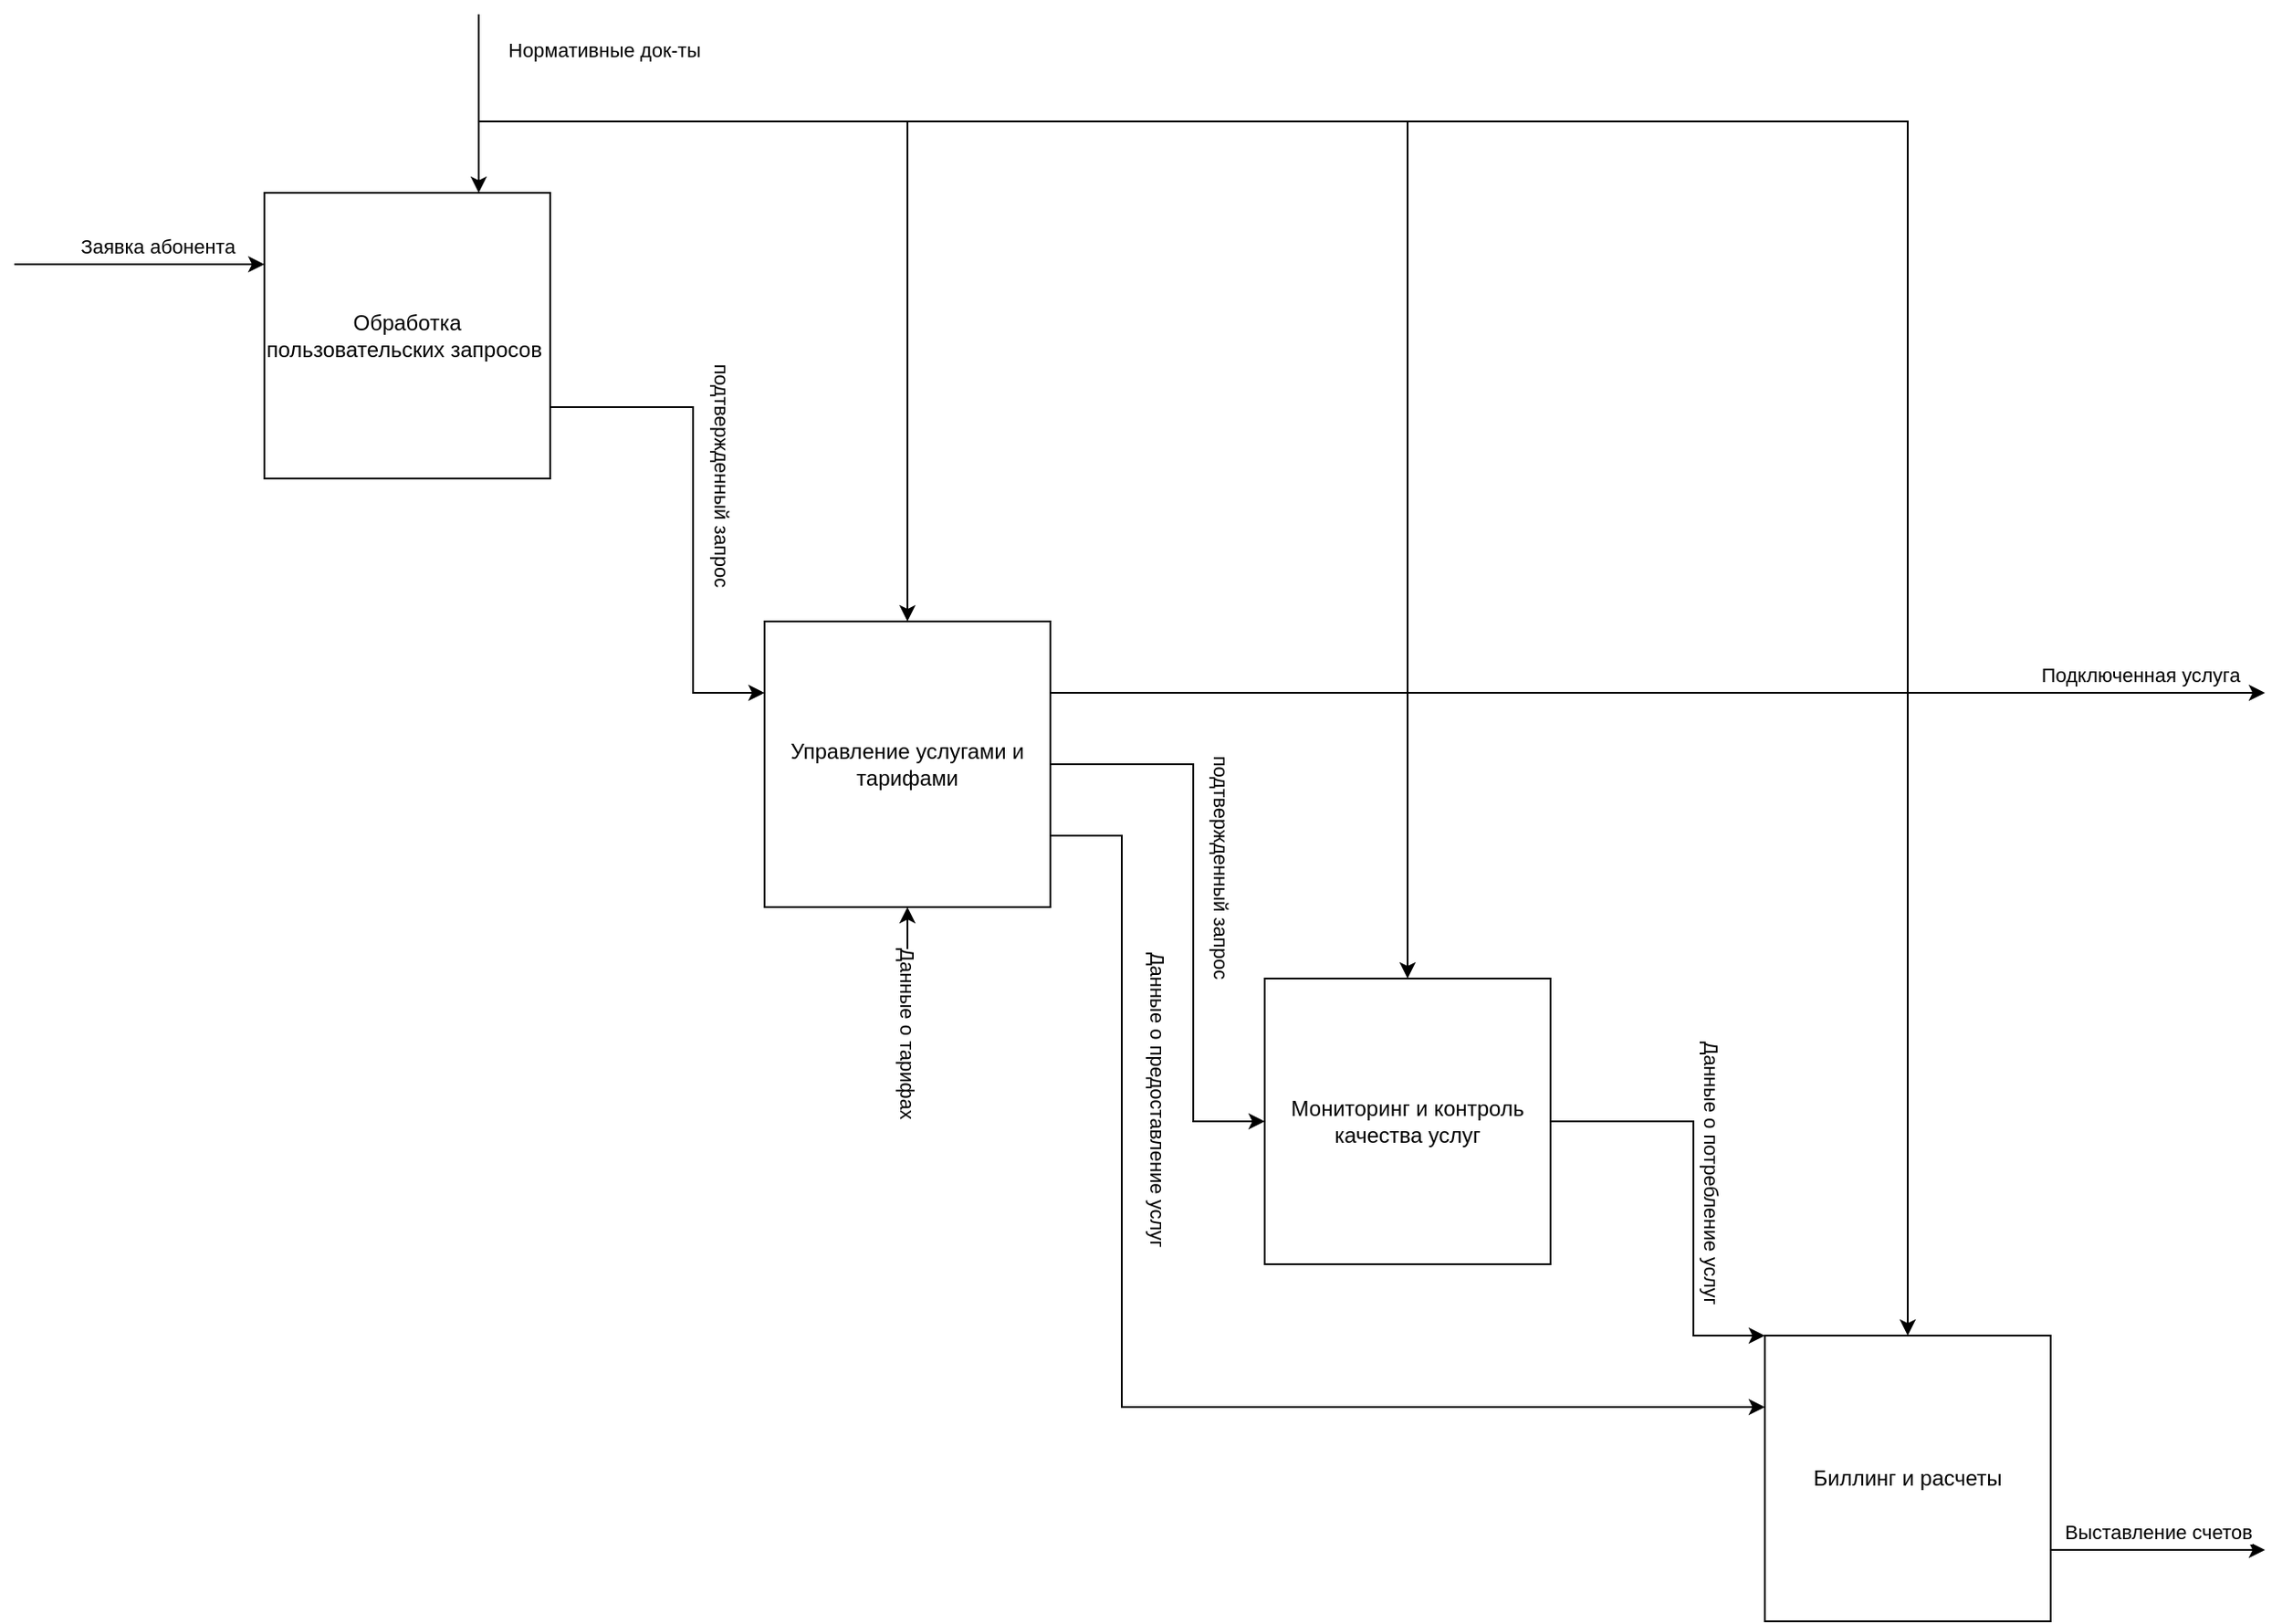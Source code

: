 <mxfile version="27.0.3">
  <diagram name="Страница — 1" id="MvSdMeWJG2DtJyz9JSFU">
    <mxGraphModel dx="720" dy="793" grid="1" gridSize="10" guides="1" tooltips="1" connect="1" arrows="1" fold="1" page="1" pageScale="1" pageWidth="827" pageHeight="1169" math="0" shadow="0">
      <root>
        <mxCell id="0" />
        <mxCell id="1" parent="0" />
        <mxCell id="gJK0XPvTsT3H99cA7qqP-1" value="Обработка пользовательских запросов&amp;nbsp;" style="whiteSpace=wrap;html=1;aspect=fixed;" parent="1" vertex="1">
          <mxGeometry x="160" y="160" width="160" height="160" as="geometry" />
        </mxCell>
        <mxCell id="gfpK-9tdHhgUdXPEB8wI-2" style="edgeStyle=orthogonalEdgeStyle;rounded=0;orthogonalLoop=1;jettySize=auto;html=1;exitX=1;exitY=0.25;exitDx=0;exitDy=0;" edge="1" parent="1" source="gJK0XPvTsT3H99cA7qqP-2">
          <mxGeometry relative="1" as="geometry">
            <mxPoint x="1280" y="440" as="targetPoint" />
          </mxGeometry>
        </mxCell>
        <mxCell id="gfpK-9tdHhgUdXPEB8wI-3" value="Подключенная услуга" style="edgeLabel;html=1;align=center;verticalAlign=middle;resizable=0;points=[];" vertex="1" connectable="0" parent="gfpK-9tdHhgUdXPEB8wI-2">
          <mxGeometry x="0.741" relative="1" as="geometry">
            <mxPoint x="18" y="-10" as="offset" />
          </mxGeometry>
        </mxCell>
        <mxCell id="gJK0XPvTsT3H99cA7qqP-2" value="Управление услугами и тарифами" style="whiteSpace=wrap;html=1;aspect=fixed;" parent="1" vertex="1">
          <mxGeometry x="440" y="400" width="160" height="160" as="geometry" />
        </mxCell>
        <mxCell id="NioCOm3TTgTSaaTfJ0C6-2" value="" style="edgeStyle=orthogonalEdgeStyle;rounded=0;orthogonalLoop=1;jettySize=auto;html=1;entryX=0;entryY=0;entryDx=0;entryDy=0;" parent="1" source="gJK0XPvTsT3H99cA7qqP-3" target="NioCOm3TTgTSaaTfJ0C6-1" edge="1">
          <mxGeometry relative="1" as="geometry">
            <Array as="points">
              <mxPoint x="960" y="680" />
              <mxPoint x="960" y="800" />
            </Array>
          </mxGeometry>
        </mxCell>
        <mxCell id="NioCOm3TTgTSaaTfJ0C6-4" value="Данные о потребление услуг" style="edgeLabel;html=1;align=center;verticalAlign=middle;resizable=0;points=[];rotation=90;" parent="NioCOm3TTgTSaaTfJ0C6-2" vertex="1" connectable="0">
          <mxGeometry x="-0.1" y="-1" relative="1" as="geometry">
            <mxPoint x="11" as="offset" />
          </mxGeometry>
        </mxCell>
        <mxCell id="gJK0XPvTsT3H99cA7qqP-3" value="Мониторинг и контроль качества услуг" style="whiteSpace=wrap;html=1;aspect=fixed;" parent="1" vertex="1">
          <mxGeometry x="720" y="600" width="160" height="160" as="geometry" />
        </mxCell>
        <mxCell id="gJK0XPvTsT3H99cA7qqP-4" value="Заявка абонента" style="endArrow=classic;html=1;rounded=0;entryX=0;entryY=0.25;entryDx=0;entryDy=0;" parent="1" target="gJK0XPvTsT3H99cA7qqP-1" edge="1">
          <mxGeometry x="0.143" y="10" width="50" height="50" relative="1" as="geometry">
            <mxPoint x="20" y="200" as="sourcePoint" />
            <mxPoint x="430" y="370" as="targetPoint" />
            <mxPoint as="offset" />
          </mxGeometry>
        </mxCell>
        <mxCell id="gJK0XPvTsT3H99cA7qqP-8" value="" style="endArrow=classic;html=1;rounded=0;entryX=0.75;entryY=0;entryDx=0;entryDy=0;" parent="1" target="gJK0XPvTsT3H99cA7qqP-1" edge="1">
          <mxGeometry width="50" height="50" relative="1" as="geometry">
            <mxPoint x="280" y="60" as="sourcePoint" />
            <mxPoint x="430" y="370" as="targetPoint" />
          </mxGeometry>
        </mxCell>
        <mxCell id="gJK0XPvTsT3H99cA7qqP-11" value="Нормативные док-ты" style="edgeLabel;html=1;align=center;verticalAlign=middle;resizable=0;points=[];rotation=0;" parent="gJK0XPvTsT3H99cA7qqP-8" vertex="1" connectable="0">
          <mxGeometry x="-0.54" y="1" relative="1" as="geometry">
            <mxPoint x="69" y="-3" as="offset" />
          </mxGeometry>
        </mxCell>
        <mxCell id="gJK0XPvTsT3H99cA7qqP-9" value="" style="endArrow=classic;html=1;rounded=0;entryX=0.5;entryY=0;entryDx=0;entryDy=0;endSize=6;strokeWidth=1;" parent="1" target="gJK0XPvTsT3H99cA7qqP-2" edge="1">
          <mxGeometry width="50" height="50" relative="1" as="geometry">
            <mxPoint x="280" y="120" as="sourcePoint" />
            <mxPoint x="430" y="370" as="targetPoint" />
            <Array as="points">
              <mxPoint x="520" y="120" />
            </Array>
          </mxGeometry>
        </mxCell>
        <mxCell id="gJK0XPvTsT3H99cA7qqP-10" value="" style="endArrow=classic;html=1;rounded=0;entryX=0.5;entryY=0;entryDx=0;entryDy=0;" parent="1" target="gJK0XPvTsT3H99cA7qqP-3" edge="1">
          <mxGeometry width="50" height="50" relative="1" as="geometry">
            <mxPoint x="480" y="120" as="sourcePoint" />
            <mxPoint x="430" y="370" as="targetPoint" />
            <Array as="points">
              <mxPoint x="800" y="120" />
            </Array>
          </mxGeometry>
        </mxCell>
        <mxCell id="gJK0XPvTsT3H99cA7qqP-12" value="" style="endArrow=classic;html=1;rounded=0;exitX=1;exitY=0.75;exitDx=0;exitDy=0;entryX=0;entryY=0.25;entryDx=0;entryDy=0;" parent="1" source="gJK0XPvTsT3H99cA7qqP-1" target="gJK0XPvTsT3H99cA7qqP-2" edge="1">
          <mxGeometry width="50" height="50" relative="1" as="geometry">
            <mxPoint x="380" y="420" as="sourcePoint" />
            <mxPoint x="430" y="370" as="targetPoint" />
            <Array as="points">
              <mxPoint x="400" y="280" />
              <mxPoint x="400" y="440" />
            </Array>
          </mxGeometry>
        </mxCell>
        <mxCell id="gJK0XPvTsT3H99cA7qqP-13" value="подтвержденный запрос&amp;nbsp;" style="edgeLabel;html=1;align=center;verticalAlign=middle;resizable=0;points=[];rotation=90;" parent="gJK0XPvTsT3H99cA7qqP-12" vertex="1" connectable="0">
          <mxGeometry x="-0.034" relative="1" as="geometry">
            <mxPoint x="16" y="-16" as="offset" />
          </mxGeometry>
        </mxCell>
        <mxCell id="gJK0XPvTsT3H99cA7qqP-17" value="" style="endArrow=classic;html=1;rounded=0;entryX=0.5;entryY=1;entryDx=0;entryDy=0;" parent="1" edge="1" target="gJK0XPvTsT3H99cA7qqP-2">
          <mxGeometry x="-0.5" y="20" width="50" height="50" relative="1" as="geometry">
            <mxPoint x="520" y="640" as="sourcePoint" />
            <mxPoint x="440" y="479.71" as="targetPoint" />
            <mxPoint as="offset" />
          </mxGeometry>
        </mxCell>
        <mxCell id="gfpK-9tdHhgUdXPEB8wI-1" value="Данные о тарифах" style="edgeLabel;html=1;align=center;verticalAlign=middle;resizable=0;points=[];rotation=90;" vertex="1" connectable="0" parent="gJK0XPvTsT3H99cA7qqP-17">
          <mxGeometry x="-0.076" relative="1" as="geometry">
            <mxPoint y="27" as="offset" />
          </mxGeometry>
        </mxCell>
        <mxCell id="gJK0XPvTsT3H99cA7qqP-19" value="" style="endArrow=classic;html=1;rounded=0;exitX=1;exitY=0.5;exitDx=0;exitDy=0;entryX=0;entryY=0.25;entryDx=0;entryDy=0;" parent="1" source="gJK0XPvTsT3H99cA7qqP-2" edge="1">
          <mxGeometry width="50" height="50" relative="1" as="geometry">
            <mxPoint x="600" y="520" as="sourcePoint" />
            <mxPoint x="720" y="680" as="targetPoint" />
            <Array as="points">
              <mxPoint x="640" y="480" />
              <mxPoint x="680" y="480" />
              <mxPoint x="680" y="520" />
              <mxPoint x="680" y="600" />
              <mxPoint x="680" y="680" />
            </Array>
          </mxGeometry>
        </mxCell>
        <mxCell id="gJK0XPvTsT3H99cA7qqP-20" value="подтвержденный запрос&amp;nbsp;" style="edgeLabel;html=1;align=center;verticalAlign=middle;resizable=0;points=[];rotation=90;" parent="gJK0XPvTsT3H99cA7qqP-19" vertex="1" connectable="0">
          <mxGeometry x="-0.034" relative="1" as="geometry">
            <mxPoint x="16" y="-16" as="offset" />
          </mxGeometry>
        </mxCell>
        <mxCell id="NioCOm3TTgTSaaTfJ0C6-1" value="Биллинг и расчеты" style="whiteSpace=wrap;html=1;aspect=fixed;" parent="1" vertex="1">
          <mxGeometry x="1000" y="800" width="160" height="160" as="geometry" />
        </mxCell>
        <mxCell id="NioCOm3TTgTSaaTfJ0C6-5" value="" style="endArrow=classic;html=1;rounded=0;exitX=1;exitY=0.75;exitDx=0;exitDy=0;entryX=0;entryY=0.25;entryDx=0;entryDy=0;" parent="1" source="gJK0XPvTsT3H99cA7qqP-2" target="NioCOm3TTgTSaaTfJ0C6-1" edge="1">
          <mxGeometry width="50" height="50" relative="1" as="geometry">
            <mxPoint x="670" y="670" as="sourcePoint" />
            <mxPoint x="720" y="620" as="targetPoint" />
            <Array as="points">
              <mxPoint x="640" y="520" />
              <mxPoint x="640" y="840" />
              <mxPoint x="830" y="840" />
            </Array>
          </mxGeometry>
        </mxCell>
        <mxCell id="NioCOm3TTgTSaaTfJ0C6-6" value="Данные о предоставление услуг" style="edgeLabel;html=1;align=center;verticalAlign=middle;resizable=0;points=[];rotation=90;" parent="NioCOm3TTgTSaaTfJ0C6-5" vertex="1" connectable="0">
          <mxGeometry x="-0.675" relative="1" as="geometry">
            <mxPoint x="20" y="70" as="offset" />
          </mxGeometry>
        </mxCell>
        <mxCell id="NioCOm3TTgTSaaTfJ0C6-12" value="" style="endArrow=classic;html=1;rounded=0;exitX=1;exitY=0.25;exitDx=0;exitDy=0;" parent="1" edge="1">
          <mxGeometry width="50" height="50" relative="1" as="geometry">
            <mxPoint x="1160" y="920" as="sourcePoint" />
            <mxPoint x="1280" y="920" as="targetPoint" />
          </mxGeometry>
        </mxCell>
        <mxCell id="NioCOm3TTgTSaaTfJ0C6-13" value="Выставление счетов" style="edgeLabel;html=1;align=center;verticalAlign=middle;resizable=0;points=[];" parent="NioCOm3TTgTSaaTfJ0C6-12" vertex="1" connectable="0">
          <mxGeometry x="-0.838" y="-1" relative="1" as="geometry">
            <mxPoint x="50" y="-11" as="offset" />
          </mxGeometry>
        </mxCell>
        <mxCell id="c2_Tjjq-KQfxscu1aWDo-1" value="" style="endArrow=classic;html=1;rounded=0;entryX=0.5;entryY=0;entryDx=0;entryDy=0;" parent="1" target="NioCOm3TTgTSaaTfJ0C6-1" edge="1">
          <mxGeometry width="50" height="50" relative="1" as="geometry">
            <mxPoint x="800" y="120" as="sourcePoint" />
            <mxPoint x="750" y="380" as="targetPoint" />
            <Array as="points">
              <mxPoint x="1080" y="120" />
            </Array>
          </mxGeometry>
        </mxCell>
      </root>
    </mxGraphModel>
  </diagram>
</mxfile>
